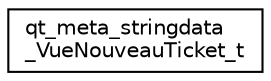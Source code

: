 digraph "Graphical Class Hierarchy"
{
 // LATEX_PDF_SIZE
  edge [fontname="Helvetica",fontsize="10",labelfontname="Helvetica",labelfontsize="10"];
  node [fontname="Helvetica",fontsize="10",shape=record];
  rankdir="LR";
  Node0 [label="qt_meta_stringdata\l_VueNouveauTicket_t",height=0.2,width=0.4,color="black", fillcolor="white", style="filled",URL="$structqt__meta__stringdata__VueNouveauTicket__t.html",tooltip=" "];
}
